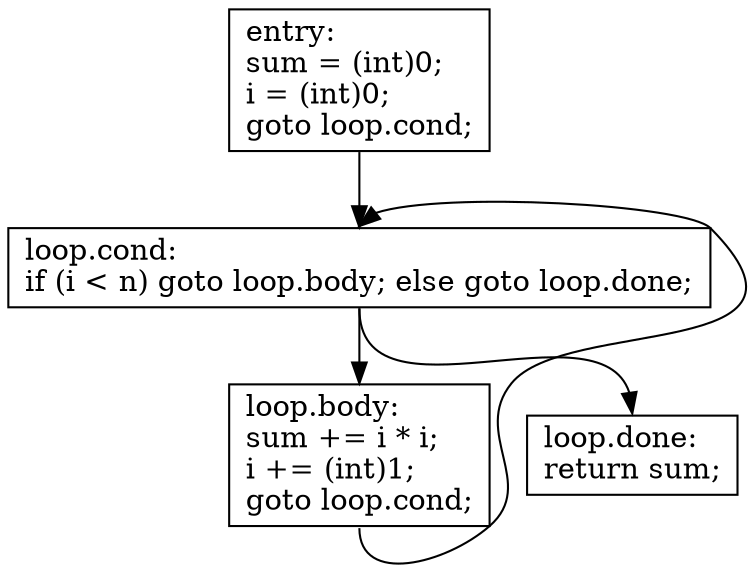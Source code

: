 digraph loop_test {
	block_0 [shape=record,style=filled,fillcolor=white,label="{entry:\l\
sum\ =\ (int)0;\l\
i\ =\ (int)0;\l\
goto\ loop.cond;\l\
}"];

	block_1 [shape=record,style=filled,fillcolor=white,label="{loop.cond:\l\
if\ (i\ \<\ n)\ goto\ loop.body;\ else\ goto\ loop.done;\l\
}"];

	block_2 [shape=record,style=filled,fillcolor=white,label="{loop.body:\l\
sum\ +=\ i\ *\ i;\l\
i\ +=\ (int)1;\l\
goto\ loop.cond;\l\
}"];

	block_3 [shape=record,style=filled,fillcolor=white,label="{loop.done:\l\
return\ sum;\l\
}"];

	block_0:s -> block_1:n;
	block_1:s -> block_2:n;
	block_1:s -> block_3:n;
	block_2:s -> block_1:n;
}
